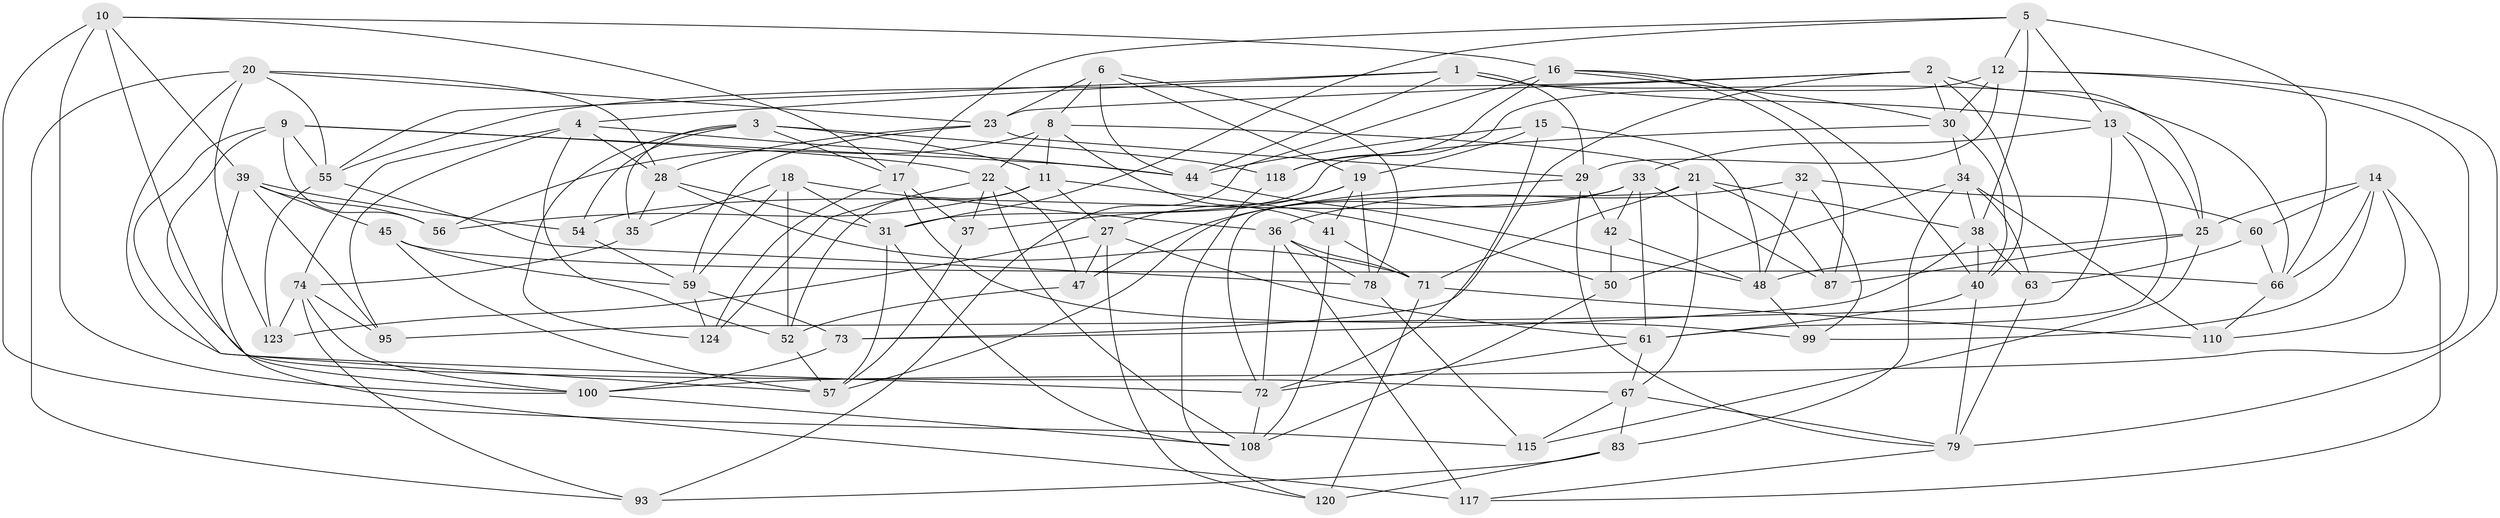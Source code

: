 // Generated by graph-tools (version 1.1) at 2025/52/02/27/25 19:52:27]
// undirected, 75 vertices, 197 edges
graph export_dot {
graph [start="1"]
  node [color=gray90,style=filled];
  1 [super="+122"];
  2 [super="+24"];
  3 [super="+94"];
  4 [super="+43"];
  5 [super="+7"];
  6 [super="+64"];
  8 [super="+51"];
  9 [super="+116"];
  10 [super="+46"];
  11 [super="+68"];
  12 [super="+80"];
  13 [super="+106"];
  14 [super="+91"];
  15;
  16 [super="+49"];
  17 [super="+98"];
  18 [super="+103"];
  19 [super="+92"];
  20 [super="+26"];
  21 [super="+62"];
  22 [super="+121"];
  23 [super="+102"];
  25 [super="+119"];
  27 [super="+75"];
  28 [super="+85"];
  29 [super="+104"];
  30 [super="+88"];
  31 [super="+86"];
  32;
  33 [super="+77"];
  34 [super="+69"];
  35;
  36 [super="+65"];
  37;
  38 [super="+58"];
  39 [super="+105"];
  40 [super="+111"];
  41;
  42;
  44 [super="+114"];
  45;
  47;
  48 [super="+101"];
  50;
  52 [super="+53"];
  54;
  55 [super="+76"];
  56;
  57 [super="+90"];
  59 [super="+84"];
  60;
  61 [super="+70"];
  63;
  66 [super="+82"];
  67 [super="+107"];
  71 [super="+81"];
  72 [super="+89"];
  73;
  74 [super="+97"];
  78 [super="+109"];
  79 [super="+96"];
  83;
  87;
  93;
  95;
  99;
  100 [super="+113"];
  108 [super="+112"];
  110;
  115;
  117;
  118;
  120;
  123;
  124;
  1 -- 29;
  1 -- 44;
  1 -- 13;
  1 -- 55;
  1 -- 66;
  1 -- 4;
  2 -- 40;
  2 -- 73;
  2 -- 55;
  2 -- 25;
  2 -- 30;
  2 -- 23;
  3 -- 17;
  3 -- 54;
  3 -- 124;
  3 -- 35;
  3 -- 118;
  3 -- 11;
  4 -- 52;
  4 -- 95;
  4 -- 28;
  4 -- 74;
  4 -- 44;
  5 -- 38;
  5 -- 13;
  5 -- 12;
  5 -- 17;
  5 -- 66;
  5 -- 31;
  6 -- 23;
  6 -- 8;
  6 -- 78 [weight=2];
  6 -- 19;
  6 -- 44;
  8 -- 22;
  8 -- 41;
  8 -- 56;
  8 -- 11;
  8 -- 21;
  9 -- 22;
  9 -- 57;
  9 -- 44;
  9 -- 56;
  9 -- 100;
  9 -- 55;
  10 -- 39;
  10 -- 16;
  10 -- 100;
  10 -- 67;
  10 -- 17;
  10 -- 115;
  11 -- 50;
  11 -- 27;
  11 -- 56;
  11 -- 52;
  12 -- 100;
  12 -- 118;
  12 -- 79;
  12 -- 30;
  12 -- 29;
  13 -- 25;
  13 -- 33;
  13 -- 95;
  13 -- 61;
  14 -- 99;
  14 -- 117;
  14 -- 25;
  14 -- 66;
  14 -- 110;
  14 -- 60;
  15 -- 48;
  15 -- 72;
  15 -- 19;
  15 -- 44;
  16 -- 30;
  16 -- 93;
  16 -- 118;
  16 -- 87;
  16 -- 40;
  17 -- 124;
  17 -- 99;
  17 -- 37;
  18 -- 36;
  18 -- 52 [weight=2];
  18 -- 59;
  18 -- 35;
  18 -- 31;
  19 -- 78;
  19 -- 41;
  19 -- 37;
  19 -- 27;
  20 -- 23;
  20 -- 28;
  20 -- 55;
  20 -- 72;
  20 -- 123;
  20 -- 93;
  21 -- 87;
  21 -- 38;
  21 -- 72;
  21 -- 67;
  21 -- 71;
  22 -- 47;
  22 -- 124;
  22 -- 108;
  22 -- 37;
  23 -- 28;
  23 -- 59;
  23 -- 29;
  25 -- 87;
  25 -- 115;
  25 -- 48;
  27 -- 120;
  27 -- 61;
  27 -- 123;
  27 -- 47;
  28 -- 71;
  28 -- 35;
  28 -- 31;
  29 -- 42;
  29 -- 57;
  29 -- 79;
  30 -- 31;
  30 -- 40;
  30 -- 34;
  31 -- 108;
  31 -- 57;
  32 -- 60;
  32 -- 99;
  32 -- 48;
  32 -- 36;
  33 -- 42;
  33 -- 87;
  33 -- 54;
  33 -- 47;
  33 -- 61;
  34 -- 83;
  34 -- 110;
  34 -- 50;
  34 -- 38;
  34 -- 63;
  35 -- 74;
  36 -- 117;
  36 -- 71;
  36 -- 72;
  36 -- 78;
  37 -- 57;
  38 -- 73;
  38 -- 40;
  38 -- 63;
  39 -- 45;
  39 -- 95;
  39 -- 56;
  39 -- 117;
  39 -- 54;
  40 -- 79;
  40 -- 61;
  41 -- 71;
  41 -- 108;
  42 -- 50;
  42 -- 48;
  44 -- 48;
  45 -- 66;
  45 -- 59;
  45 -- 57;
  47 -- 52;
  48 -- 99;
  50 -- 108;
  52 -- 57;
  54 -- 59;
  55 -- 123;
  55 -- 78;
  59 -- 73;
  59 -- 124;
  60 -- 63;
  60 -- 66;
  61 -- 67;
  61 -- 72;
  63 -- 79;
  66 -- 110;
  67 -- 115;
  67 -- 79;
  67 -- 83;
  71 -- 120;
  71 -- 110;
  72 -- 108;
  73 -- 100;
  74 -- 95;
  74 -- 100;
  74 -- 93;
  74 -- 123;
  78 -- 115;
  79 -- 117;
  83 -- 93;
  83 -- 120;
  100 -- 108;
  118 -- 120;
}

